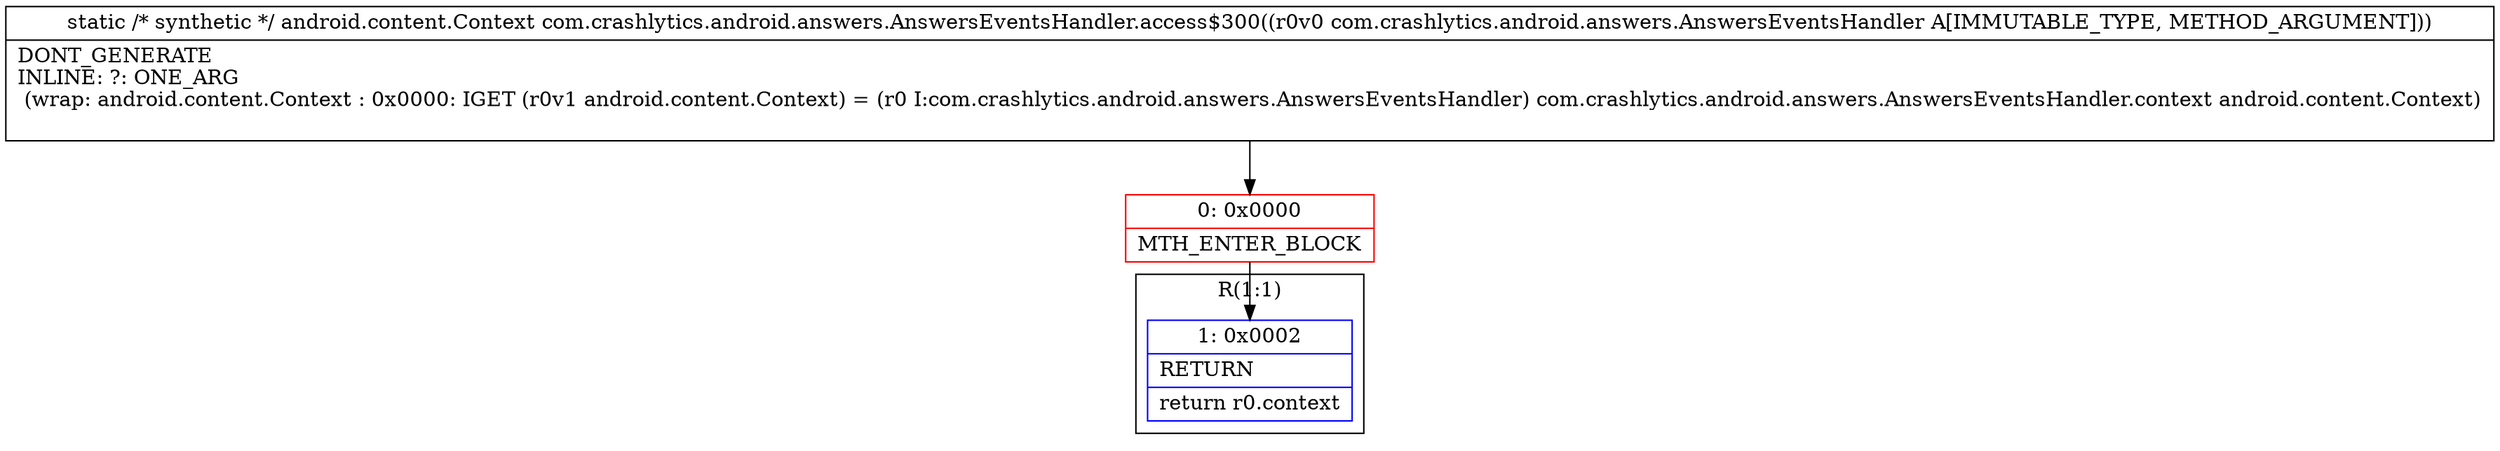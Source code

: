 digraph "CFG forcom.crashlytics.android.answers.AnswersEventsHandler.access$300(Lcom\/crashlytics\/android\/answers\/AnswersEventsHandler;)Landroid\/content\/Context;" {
subgraph cluster_Region_2038601883 {
label = "R(1:1)";
node [shape=record,color=blue];
Node_1 [shape=record,label="{1\:\ 0x0002|RETURN\l|return r0.context\l}"];
}
Node_0 [shape=record,color=red,label="{0\:\ 0x0000|MTH_ENTER_BLOCK\l}"];
MethodNode[shape=record,label="{static \/* synthetic *\/ android.content.Context com.crashlytics.android.answers.AnswersEventsHandler.access$300((r0v0 com.crashlytics.android.answers.AnswersEventsHandler A[IMMUTABLE_TYPE, METHOD_ARGUMENT]))  | DONT_GENERATE\lINLINE: ?: ONE_ARG  \l  (wrap: android.content.Context : 0x0000: IGET  (r0v1 android.content.Context) = (r0 I:com.crashlytics.android.answers.AnswersEventsHandler) com.crashlytics.android.answers.AnswersEventsHandler.context android.content.Context)\l\l}"];
MethodNode -> Node_0;
Node_0 -> Node_1;
}

